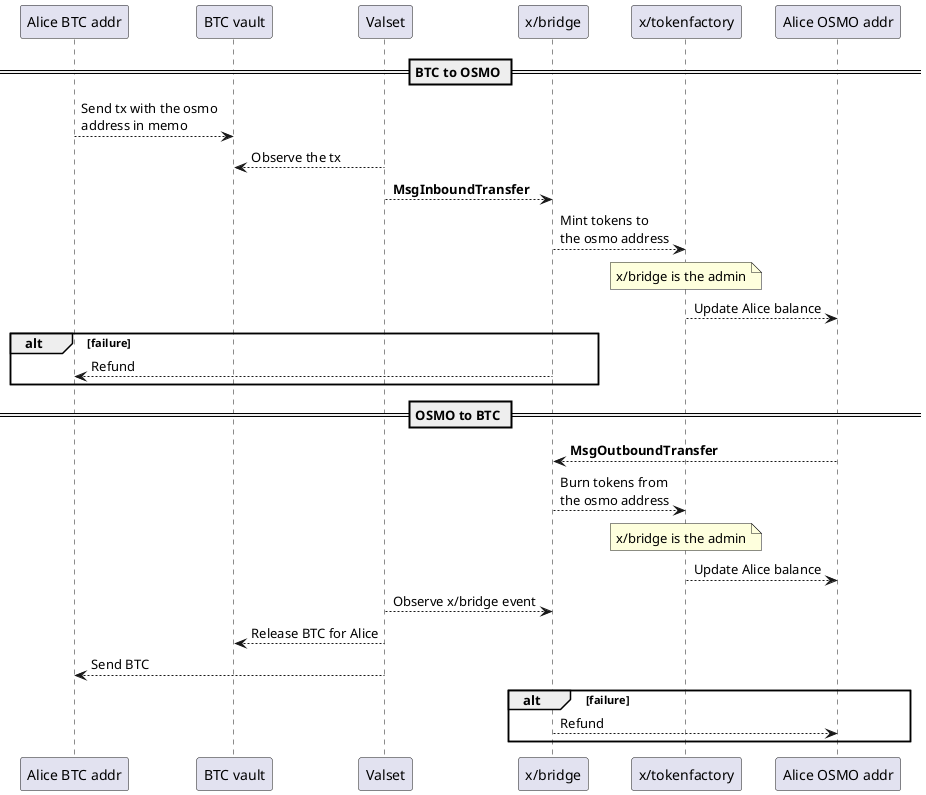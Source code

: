 @startuml

participant "Alice BTC addr" as alice_btc
participant "BTC vault" as btc_vault
participant "Valset" as valset
participant "x/bridge" as bridge
participant "x/tokenfactory" as tokenfactory
participant "Alice OSMO addr" as alice_osmo

== BTC to OSMO ==

alice_btc --> btc_vault : Send tx with the osmo\naddress in memo
valset --> btc_vault : Observe the tx
valset --> bridge : **MsgInboundTransfer**
bridge --> tokenfactory : Mint tokens to\nthe osmo address
note over tokenfactory
  x/bridge is the admin
end note
tokenfactory --> alice_osmo : Update Alice balance

alt failure
  bridge --> alice_btc : Refund
end

== OSMO to BTC ==

alice_osmo --> bridge : **MsgOutboundTransfer**
bridge --> tokenfactory : Burn tokens from\nthe osmo address
note over tokenfactory
  x/bridge is the admin
end note
tokenfactory --> alice_osmo : Update Alice balance

valset --> bridge : Observe x/bridge event

valset --> btc_vault : Release BTC for Alice
valset --> alice_btc : Send BTC

alt failure
  bridge --> alice_osmo : Refund
end

@enduml